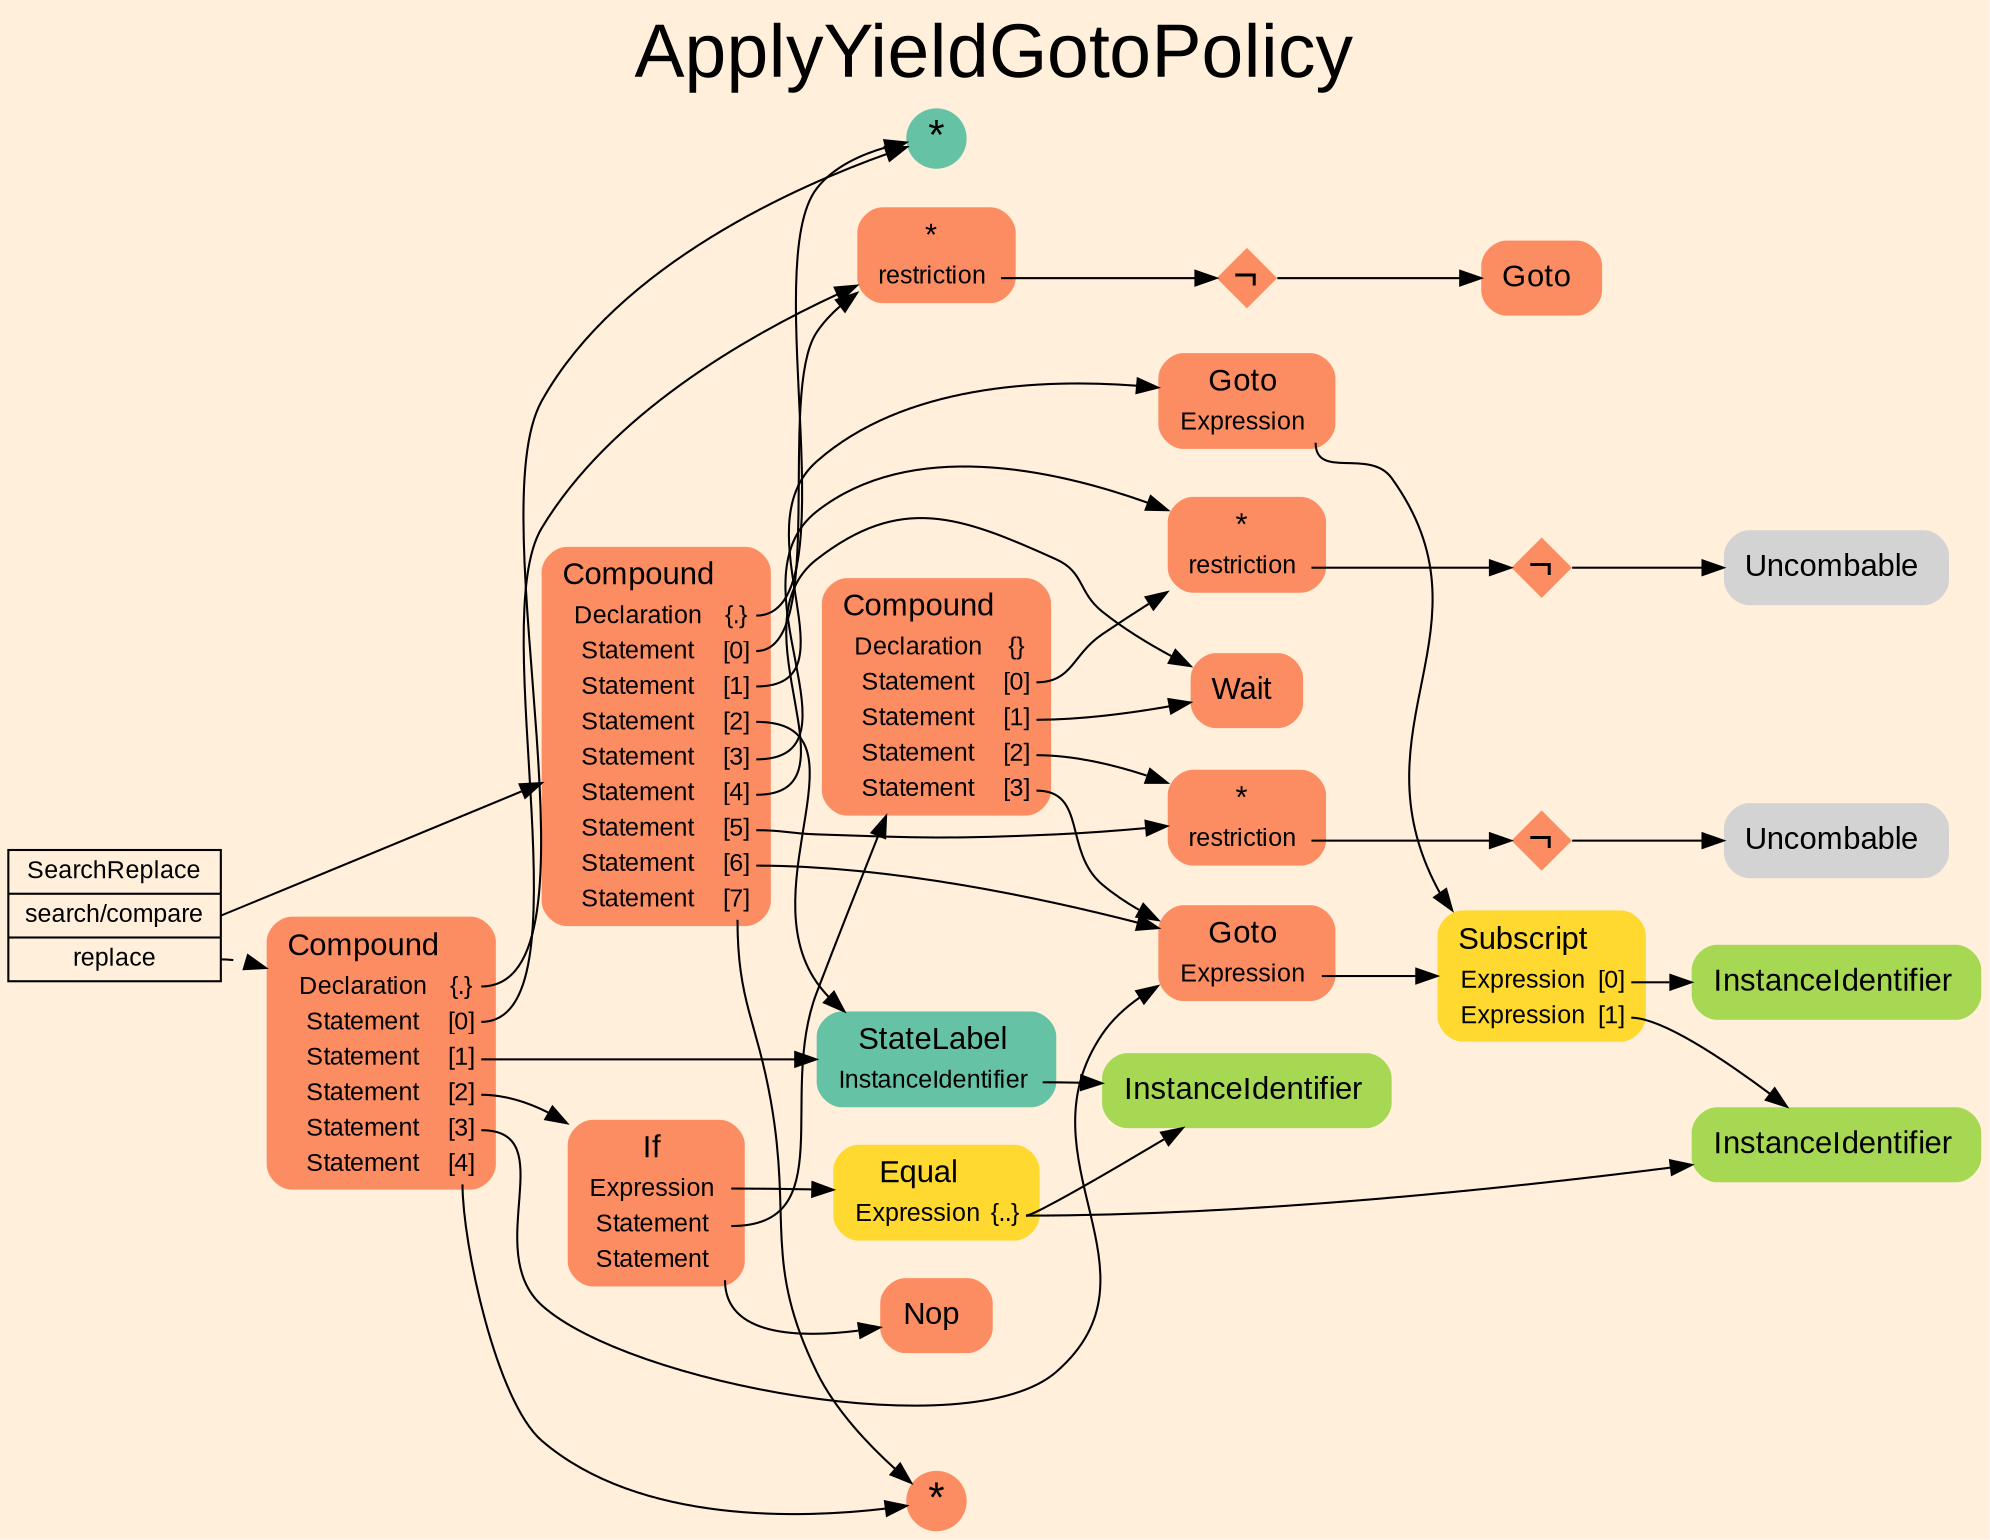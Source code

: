 digraph "ApplyYieldGotoPolicy" {
label = "ApplyYieldGotoPolicy"
labelloc = t
fontsize = "36"
graph [
    rankdir = "LR"
    ranksep = 0.3
    bgcolor = antiquewhite1
    color = black
    fontcolor = black
    fontname = "Arial"
];
node [
    fontname = "Arial"
];
edge [
    fontname = "Arial"
];

// -------------------- transformation figure --------------------
"CR#B-4-62" [
    // -------- block CR#B-4-62 ----------
    shape = "record"
    fillcolor = antiquewhite1
    label = "<fixed> SearchReplace | <port0> search/compare | <port1> replace"
    style = "filled"
    fontsize = "12"
    color = black
    fontcolor = black
];

"#B-2-1283" [
    // -------- block #B-2-1283 ----------
    shape = "plaintext"
    fillcolor = "/set28/2"
    label = <<TABLE BORDER="0" CELLBORDER="0" CELLSPACING="0">
     <TR><TD><FONT POINT-SIZE="15.0">Compound</FONT></TD><TD></TD></TR>
     <TR><TD>Declaration</TD><TD PORT="port0">{.}</TD></TR>
     <TR><TD>Statement</TD><TD PORT="port1">[0]</TD></TR>
     <TR><TD>Statement</TD><TD PORT="port2">[1]</TD></TR>
     <TR><TD>Statement</TD><TD PORT="port3">[2]</TD></TR>
     <TR><TD>Statement</TD><TD PORT="port4">[3]</TD></TR>
     <TR><TD>Statement</TD><TD PORT="port5">[4]</TD></TR>
     <TR><TD>Statement</TD><TD PORT="port6">[5]</TD></TR>
     <TR><TD>Statement</TD><TD PORT="port7">[6]</TD></TR>
     <TR><TD>Statement</TD><TD PORT="port8">[7]</TD></TR>
    </TABLE>>
    style = "rounded,filled"
    fontsize = "12"
];

"#B-2-1286" [
    // -------- block #B-2-1286 ----------
    shape = "circle"
    fillcolor = "/set28/1"
    label = <*>
    style = "filled"
    fontsize = "20"
    penwidth = 0.0
    fixedsize = true
    width = 0.4
    height = 0.4
];

"#B-2-1287" [
    // -------- block #B-2-1287 ----------
    shape = "plaintext"
    fillcolor = "/set28/2"
    label = <<TABLE BORDER="0" CELLBORDER="0" CELLSPACING="0">
     <TR><TD><FONT POINT-SIZE="15.0">*</FONT></TD><TD></TD></TR>
     <TR><TD>restriction</TD><TD PORT="port0"></TD></TR>
    </TABLE>>
    style = "rounded,filled"
    fontsize = "12"
];

"#B-2-1299" [
    // -------- block #B-2-1299 ----------
    shape = "diamond"
    fillcolor = "/set28/2"
    label = <¬>
    style = "filled"
    fontsize = "20"
    penwidth = 0.0
    fixedsize = true
    width = 0.4
    height = 0.4
];

"#B-2-1293" [
    // -------- block #B-2-1293 ----------
    shape = "plaintext"
    fillcolor = "/set28/2"
    label = <<TABLE BORDER="0" CELLBORDER="0" CELLSPACING="0">
     <TR><TD><FONT POINT-SIZE="15.0">Goto</FONT></TD><TD></TD></TR>
    </TABLE>>
    style = "rounded,filled"
    fontsize = "12"
];

"#B-2-1291" [
    // -------- block #B-2-1291 ----------
    shape = "plaintext"
    fillcolor = "/set28/2"
    label = <<TABLE BORDER="0" CELLBORDER="0" CELLSPACING="0">
     <TR><TD><FONT POINT-SIZE="15.0">Goto</FONT></TD><TD></TD></TR>
     <TR><TD>Expression</TD><TD PORT="port0"></TD></TR>
    </TABLE>>
    style = "rounded,filled"
    fontsize = "12"
];

"#B-2-1294" [
    // -------- block #B-2-1294 ----------
    shape = "plaintext"
    fillcolor = "/set28/6"
    label = <<TABLE BORDER="0" CELLBORDER="0" CELLSPACING="0">
     <TR><TD><FONT POINT-SIZE="15.0">Subscript</FONT></TD><TD></TD></TR>
     <TR><TD>Expression</TD><TD PORT="port0">[0]</TD></TR>
     <TR><TD>Expression</TD><TD PORT="port1">[1]</TD></TR>
    </TABLE>>
    style = "rounded,filled"
    fontsize = "12"
];

"#B-2-1295" [
    // -------- block #B-2-1295 ----------
    shape = "plaintext"
    fillcolor = "/set28/5"
    label = <<TABLE BORDER="0" CELLBORDER="0" CELLSPACING="0">
     <TR><TD><FONT POINT-SIZE="15.0">InstanceIdentifier</FONT></TD><TD></TD></TR>
    </TABLE>>
    style = "rounded,filled"
    fontsize = "12"
];

"#B-2-1296" [
    // -------- block #B-2-1296 ----------
    shape = "plaintext"
    fillcolor = "/set28/5"
    label = <<TABLE BORDER="0" CELLBORDER="0" CELLSPACING="0">
     <TR><TD><FONT POINT-SIZE="15.0">InstanceIdentifier</FONT></TD><TD></TD></TR>
    </TABLE>>
    style = "rounded,filled"
    fontsize = "12"
];

"#B-2-1298" [
    // -------- block #B-2-1298 ----------
    shape = "plaintext"
    fillcolor = "/set28/1"
    label = <<TABLE BORDER="0" CELLBORDER="0" CELLSPACING="0">
     <TR><TD><FONT POINT-SIZE="15.0">StateLabel</FONT></TD><TD></TD></TR>
     <TR><TD>InstanceIdentifier</TD><TD PORT="port0"></TD></TR>
    </TABLE>>
    style = "rounded,filled"
    fontsize = "12"
];

"#B-2-1297" [
    // -------- block #B-2-1297 ----------
    shape = "plaintext"
    fillcolor = "/set28/5"
    label = <<TABLE BORDER="0" CELLBORDER="0" CELLSPACING="0">
     <TR><TD><FONT POINT-SIZE="15.0">InstanceIdentifier</FONT></TD><TD></TD></TR>
    </TABLE>>
    style = "rounded,filled"
    fontsize = "12"
];

"#B-2-1288" [
    // -------- block #B-2-1288 ----------
    shape = "plaintext"
    fillcolor = "/set28/2"
    label = <<TABLE BORDER="0" CELLBORDER="0" CELLSPACING="0">
     <TR><TD><FONT POINT-SIZE="15.0">*</FONT></TD><TD></TD></TR>
     <TR><TD>restriction</TD><TD PORT="port0"></TD></TR>
    </TABLE>>
    style = "rounded,filled"
    fontsize = "12"
];

"#B-2-1300" [
    // -------- block #B-2-1300 ----------
    shape = "diamond"
    fillcolor = "/set28/2"
    label = <¬>
    style = "filled"
    fontsize = "20"
    penwidth = 0.0
    fixedsize = true
    width = 0.4
    height = 0.4
];

"#B-2-1305" [
    // -------- block #B-2-1305 ----------
    shape = "plaintext"
    label = <<TABLE BORDER="0" CELLBORDER="0" CELLSPACING="0">
     <TR><TD><FONT POINT-SIZE="15.0">Uncombable</FONT></TD><TD></TD></TR>
    </TABLE>>
    style = "rounded,filled"
    fontsize = "12"
];

"#B-2-1304" [
    // -------- block #B-2-1304 ----------
    shape = "plaintext"
    fillcolor = "/set28/2"
    label = <<TABLE BORDER="0" CELLBORDER="0" CELLSPACING="0">
     <TR><TD><FONT POINT-SIZE="15.0">Wait</FONT></TD><TD></TD></TR>
    </TABLE>>
    style = "rounded,filled"
    fontsize = "12"
];

"#B-2-1289" [
    // -------- block #B-2-1289 ----------
    shape = "plaintext"
    fillcolor = "/set28/2"
    label = <<TABLE BORDER="0" CELLBORDER="0" CELLSPACING="0">
     <TR><TD><FONT POINT-SIZE="15.0">*</FONT></TD><TD></TD></TR>
     <TR><TD>restriction</TD><TD PORT="port0"></TD></TR>
    </TABLE>>
    style = "rounded,filled"
    fontsize = "12"
];

"#B-2-1301" [
    // -------- block #B-2-1301 ----------
    shape = "diamond"
    fillcolor = "/set28/2"
    label = <¬>
    style = "filled"
    fontsize = "20"
    penwidth = 0.0
    fixedsize = true
    width = 0.4
    height = 0.4
];

"#B-2-1306" [
    // -------- block #B-2-1306 ----------
    shape = "plaintext"
    label = <<TABLE BORDER="0" CELLBORDER="0" CELLSPACING="0">
     <TR><TD><FONT POINT-SIZE="15.0">Uncombable</FONT></TD><TD></TD></TR>
    </TABLE>>
    style = "rounded,filled"
    fontsize = "12"
];

"#B-2-1292" [
    // -------- block #B-2-1292 ----------
    shape = "plaintext"
    fillcolor = "/set28/2"
    label = <<TABLE BORDER="0" CELLBORDER="0" CELLSPACING="0">
     <TR><TD><FONT POINT-SIZE="15.0">Goto</FONT></TD><TD></TD></TR>
     <TR><TD>Expression</TD><TD PORT="port0"></TD></TR>
    </TABLE>>
    style = "rounded,filled"
    fontsize = "12"
];

"#B-2-1290" [
    // -------- block #B-2-1290 ----------
    shape = "circle"
    fillcolor = "/set28/2"
    label = <*>
    style = "filled"
    fontsize = "20"
    penwidth = 0.0
    fixedsize = true
    width = 0.4
    height = 0.4
];

"#B-2-1284" [
    // -------- block #B-2-1284 ----------
    shape = "plaintext"
    fillcolor = "/set28/2"
    label = <<TABLE BORDER="0" CELLBORDER="0" CELLSPACING="0">
     <TR><TD><FONT POINT-SIZE="15.0">Compound</FONT></TD><TD></TD></TR>
     <TR><TD>Declaration</TD><TD PORT="port0">{.}</TD></TR>
     <TR><TD>Statement</TD><TD PORT="port1">[0]</TD></TR>
     <TR><TD>Statement</TD><TD PORT="port2">[1]</TD></TR>
     <TR><TD>Statement</TD><TD PORT="port3">[2]</TD></TR>
     <TR><TD>Statement</TD><TD PORT="port4">[3]</TD></TR>
     <TR><TD>Statement</TD><TD PORT="port5">[4]</TD></TR>
    </TABLE>>
    style = "rounded,filled"
    fontsize = "12"
];

"#B-2-1302" [
    // -------- block #B-2-1302 ----------
    shape = "plaintext"
    fillcolor = "/set28/2"
    label = <<TABLE BORDER="0" CELLBORDER="0" CELLSPACING="0">
     <TR><TD><FONT POINT-SIZE="15.0">If</FONT></TD><TD></TD></TR>
     <TR><TD>Expression</TD><TD PORT="port0"></TD></TR>
     <TR><TD>Statement</TD><TD PORT="port1"></TD></TR>
     <TR><TD>Statement</TD><TD PORT="port2"></TD></TR>
    </TABLE>>
    style = "rounded,filled"
    fontsize = "12"
];

"#B-2-1303" [
    // -------- block #B-2-1303 ----------
    shape = "plaintext"
    fillcolor = "/set28/6"
    label = <<TABLE BORDER="0" CELLBORDER="0" CELLSPACING="0">
     <TR><TD><FONT POINT-SIZE="15.0">Equal</FONT></TD><TD></TD></TR>
     <TR><TD>Expression</TD><TD PORT="port0">{..}</TD></TR>
    </TABLE>>
    style = "rounded,filled"
    fontsize = "12"
];

"#B-2-1285" [
    // -------- block #B-2-1285 ----------
    shape = "plaintext"
    fillcolor = "/set28/2"
    label = <<TABLE BORDER="0" CELLBORDER="0" CELLSPACING="0">
     <TR><TD><FONT POINT-SIZE="15.0">Compound</FONT></TD><TD></TD></TR>
     <TR><TD>Declaration</TD><TD PORT="port0">{}</TD></TR>
     <TR><TD>Statement</TD><TD PORT="port1">[0]</TD></TR>
     <TR><TD>Statement</TD><TD PORT="port2">[1]</TD></TR>
     <TR><TD>Statement</TD><TD PORT="port3">[2]</TD></TR>
     <TR><TD>Statement</TD><TD PORT="port4">[3]</TD></TR>
    </TABLE>>
    style = "rounded,filled"
    fontsize = "12"
];

"#B-2-1307" [
    // -------- block #B-2-1307 ----------
    shape = "plaintext"
    fillcolor = "/set28/2"
    label = <<TABLE BORDER="0" CELLBORDER="0" CELLSPACING="0">
     <TR><TD><FONT POINT-SIZE="15.0">Nop</FONT></TD><TD></TD></TR>
    </TABLE>>
    style = "rounded,filled"
    fontsize = "12"
];

"CR#B-4-62":port0 -> "#B-2-1283" [
    color = black
    fontcolor = black
];

"CR#B-4-62":port1 -> "#B-2-1284" [
    style="dashed"
    color = black
    fontcolor = black
];

"#B-2-1283":port0 -> "#B-2-1286" [
    color = black
    fontcolor = black
];

"#B-2-1283":port1 -> "#B-2-1287" [
    color = black
    fontcolor = black
];

"#B-2-1283":port2 -> "#B-2-1291" [
    color = black
    fontcolor = black
];

"#B-2-1283":port3 -> "#B-2-1298" [
    color = black
    fontcolor = black
];

"#B-2-1283":port4 -> "#B-2-1288" [
    color = black
    fontcolor = black
];

"#B-2-1283":port5 -> "#B-2-1304" [
    color = black
    fontcolor = black
];

"#B-2-1283":port6 -> "#B-2-1289" [
    color = black
    fontcolor = black
];

"#B-2-1283":port7 -> "#B-2-1292" [
    color = black
    fontcolor = black
];

"#B-2-1283":port8 -> "#B-2-1290" [
    color = black
    fontcolor = black
];

"#B-2-1287":port0 -> "#B-2-1299" [
    color = black
    fontcolor = black
];

"#B-2-1299" -> "#B-2-1293" [
    color = black
    fontcolor = black
];

"#B-2-1291":port0 -> "#B-2-1294" [
    color = black
    fontcolor = black
];

"#B-2-1294":port0 -> "#B-2-1295" [
    color = black
    fontcolor = black
];

"#B-2-1294":port1 -> "#B-2-1296" [
    color = black
    fontcolor = black
];

"#B-2-1298":port0 -> "#B-2-1297" [
    color = black
    fontcolor = black
];

"#B-2-1288":port0 -> "#B-2-1300" [
    color = black
    fontcolor = black
];

"#B-2-1300" -> "#B-2-1305" [
    color = black
    fontcolor = black
];

"#B-2-1289":port0 -> "#B-2-1301" [
    color = black
    fontcolor = black
];

"#B-2-1301" -> "#B-2-1306" [
    color = black
    fontcolor = black
];

"#B-2-1292":port0 -> "#B-2-1294" [
    color = black
    fontcolor = black
];

"#B-2-1284":port0 -> "#B-2-1286" [
    color = black
    fontcolor = black
];

"#B-2-1284":port1 -> "#B-2-1287" [
    color = black
    fontcolor = black
];

"#B-2-1284":port2 -> "#B-2-1298" [
    color = black
    fontcolor = black
];

"#B-2-1284":port3 -> "#B-2-1302" [
    color = black
    fontcolor = black
];

"#B-2-1284":port4 -> "#B-2-1292" [
    color = black
    fontcolor = black
];

"#B-2-1284":port5 -> "#B-2-1290" [
    color = black
    fontcolor = black
];

"#B-2-1302":port0 -> "#B-2-1303" [
    color = black
    fontcolor = black
];

"#B-2-1302":port1 -> "#B-2-1285" [
    color = black
    fontcolor = black
];

"#B-2-1302":port2 -> "#B-2-1307" [
    color = black
    fontcolor = black
];

"#B-2-1303":port0 -> "#B-2-1296" [
    color = black
    fontcolor = black
];

"#B-2-1303":port0 -> "#B-2-1297" [
    color = black
    fontcolor = black
];

"#B-2-1285":port1 -> "#B-2-1288" [
    color = black
    fontcolor = black
];

"#B-2-1285":port2 -> "#B-2-1304" [
    color = black
    fontcolor = black
];

"#B-2-1285":port3 -> "#B-2-1289" [
    color = black
    fontcolor = black
];

"#B-2-1285":port4 -> "#B-2-1292" [
    color = black
    fontcolor = black
];


}
